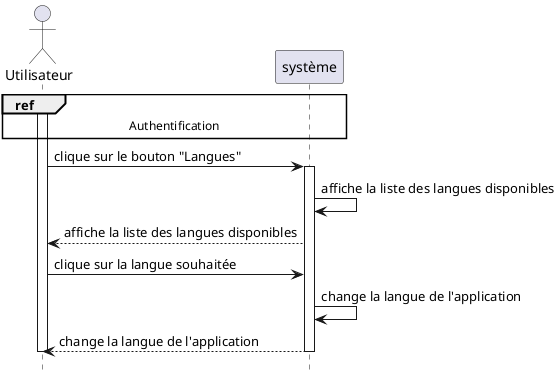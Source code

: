 @startuml change_language

hide footbox


actor "Utilisateur" as user
participant "système" as system
ref over user, system : Authentification

activate user
user -> system : clique sur le bouton "Langues"
activate system
system -> system : affiche la liste des langues disponibles
system --> user : affiche la liste des langues disponibles
user -> system : clique sur la langue souhaitée
system -> system : change la langue de l'application
system --> user : change la langue de l'application


deactivate system
deactivate user
